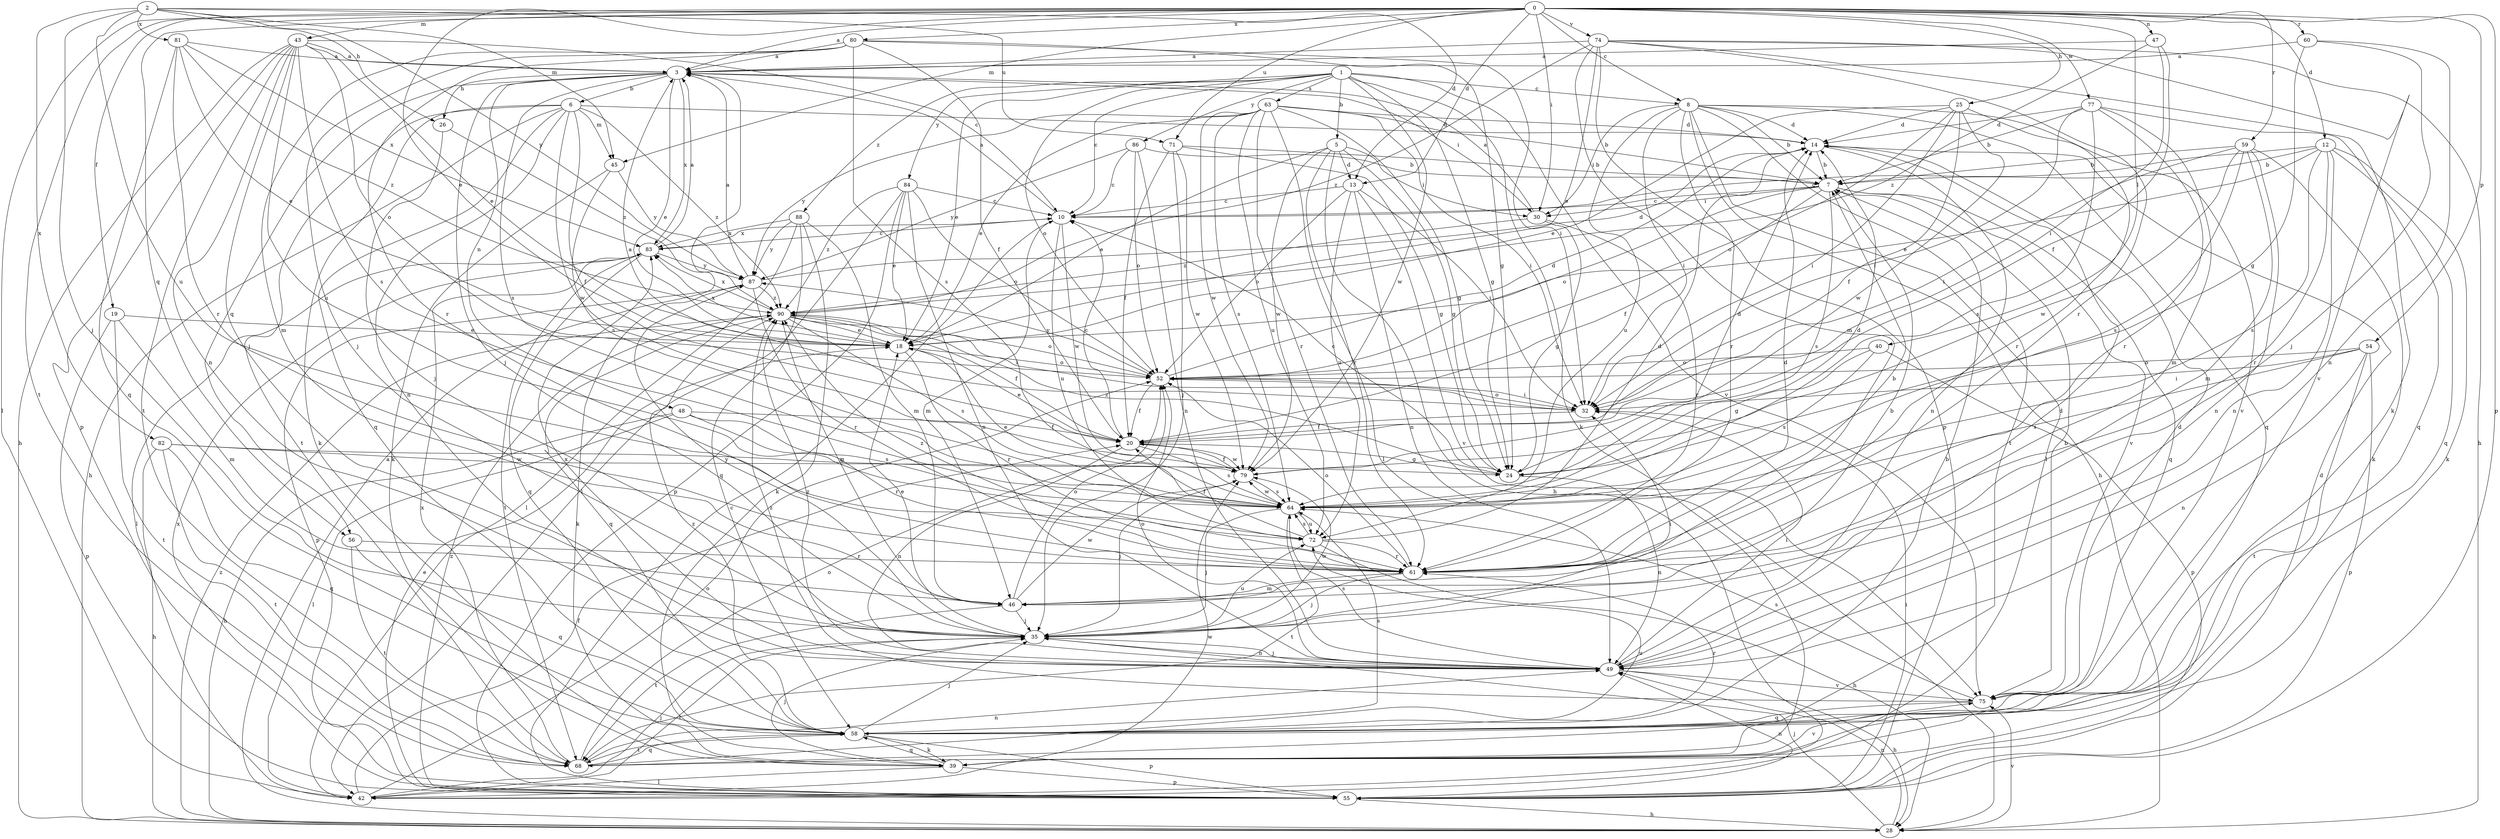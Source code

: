 strict digraph  {
0;
1;
2;
3;
5;
6;
7;
8;
10;
12;
13;
14;
18;
19;
20;
24;
25;
26;
28;
30;
32;
35;
39;
40;
42;
43;
45;
46;
47;
48;
49;
52;
54;
55;
56;
58;
59;
60;
61;
63;
64;
68;
71;
72;
74;
75;
77;
79;
80;
81;
82;
83;
84;
86;
87;
88;
90;
0 -> 3  [label=a];
0 -> 8  [label=c];
0 -> 12  [label=d];
0 -> 13  [label=d];
0 -> 18  [label=e];
0 -> 19  [label=f];
0 -> 25  [label=h];
0 -> 30  [label=i];
0 -> 40  [label=l];
0 -> 42  [label=l];
0 -> 43  [label=m];
0 -> 45  [label=m];
0 -> 47  [label=n];
0 -> 54  [label=p];
0 -> 55  [label=p];
0 -> 56  [label=q];
0 -> 59  [label=r];
0 -> 60  [label=r];
0 -> 68  [label=t];
0 -> 71  [label=u];
0 -> 74  [label=v];
0 -> 77  [label=w];
0 -> 80  [label=x];
1 -> 5  [label=b];
1 -> 8  [label=c];
1 -> 10  [label=c];
1 -> 18  [label=e];
1 -> 24  [label=g];
1 -> 39  [label=k];
1 -> 52  [label=o];
1 -> 63  [label=s];
1 -> 75  [label=v];
1 -> 79  [label=w];
1 -> 84  [label=y];
1 -> 86  [label=y];
1 -> 88  [label=z];
2 -> 13  [label=d];
2 -> 26  [label=h];
2 -> 35  [label=j];
2 -> 45  [label=m];
2 -> 71  [label=u];
2 -> 72  [label=u];
2 -> 81  [label=x];
2 -> 82  [label=x];
2 -> 87  [label=y];
3 -> 6  [label=b];
3 -> 18  [label=e];
3 -> 26  [label=h];
3 -> 30  [label=i];
3 -> 35  [label=j];
3 -> 48  [label=n];
3 -> 56  [label=q];
3 -> 64  [label=s];
3 -> 83  [label=x];
5 -> 13  [label=d];
5 -> 18  [label=e];
5 -> 24  [label=g];
5 -> 28  [label=h];
5 -> 30  [label=i];
5 -> 61  [label=r];
5 -> 79  [label=w];
6 -> 14  [label=d];
6 -> 20  [label=f];
6 -> 28  [label=h];
6 -> 39  [label=k];
6 -> 45  [label=m];
6 -> 49  [label=n];
6 -> 58  [label=q];
6 -> 68  [label=t];
6 -> 79  [label=w];
6 -> 90  [label=z];
7 -> 10  [label=c];
7 -> 20  [label=f];
7 -> 30  [label=i];
7 -> 52  [label=o];
7 -> 58  [label=q];
7 -> 64  [label=s];
7 -> 75  [label=v];
8 -> 7  [label=b];
8 -> 14  [label=d];
8 -> 28  [label=h];
8 -> 30  [label=i];
8 -> 32  [label=i];
8 -> 42  [label=l];
8 -> 58  [label=q];
8 -> 61  [label=r];
8 -> 68  [label=t];
8 -> 72  [label=u];
8 -> 75  [label=v];
10 -> 3  [label=a];
10 -> 46  [label=m];
10 -> 72  [label=u];
10 -> 79  [label=w];
10 -> 83  [label=x];
12 -> 7  [label=b];
12 -> 10  [label=c];
12 -> 18  [label=e];
12 -> 39  [label=k];
12 -> 49  [label=n];
12 -> 58  [label=q];
12 -> 61  [label=r];
12 -> 64  [label=s];
13 -> 10  [label=c];
13 -> 32  [label=i];
13 -> 49  [label=n];
13 -> 52  [label=o];
13 -> 72  [label=u];
13 -> 75  [label=v];
14 -> 7  [label=b];
14 -> 49  [label=n];
18 -> 52  [label=o];
18 -> 61  [label=r];
18 -> 83  [label=x];
19 -> 18  [label=e];
19 -> 46  [label=m];
19 -> 55  [label=p];
19 -> 68  [label=t];
20 -> 10  [label=c];
20 -> 18  [label=e];
20 -> 24  [label=g];
20 -> 49  [label=n];
20 -> 64  [label=s];
20 -> 79  [label=w];
24 -> 10  [label=c];
24 -> 14  [label=d];
24 -> 49  [label=n];
24 -> 90  [label=z];
25 -> 14  [label=d];
25 -> 18  [label=e];
25 -> 20  [label=f];
25 -> 32  [label=i];
25 -> 52  [label=o];
25 -> 61  [label=r];
25 -> 79  [label=w];
26 -> 35  [label=j];
26 -> 90  [label=z];
28 -> 3  [label=a];
28 -> 35  [label=j];
28 -> 49  [label=n];
28 -> 75  [label=v];
28 -> 90  [label=z];
30 -> 3  [label=a];
30 -> 24  [label=g];
30 -> 61  [label=r];
30 -> 90  [label=z];
32 -> 3  [label=a];
32 -> 20  [label=f];
32 -> 52  [label=o];
35 -> 7  [label=b];
35 -> 18  [label=e];
35 -> 32  [label=i];
35 -> 42  [label=l];
35 -> 49  [label=n];
35 -> 72  [label=u];
35 -> 79  [label=w];
35 -> 87  [label=y];
39 -> 35  [label=j];
39 -> 42  [label=l];
39 -> 55  [label=p];
39 -> 58  [label=q];
39 -> 75  [label=v];
40 -> 24  [label=g];
40 -> 52  [label=o];
40 -> 55  [label=p];
40 -> 64  [label=s];
42 -> 20  [label=f];
42 -> 35  [label=j];
42 -> 52  [label=o];
42 -> 79  [label=w];
43 -> 3  [label=a];
43 -> 10  [label=c];
43 -> 18  [label=e];
43 -> 28  [label=h];
43 -> 35  [label=j];
43 -> 49  [label=n];
43 -> 52  [label=o];
43 -> 55  [label=p];
43 -> 64  [label=s];
43 -> 68  [label=t];
43 -> 72  [label=u];
45 -> 39  [label=k];
45 -> 64  [label=s];
45 -> 87  [label=y];
46 -> 35  [label=j];
46 -> 52  [label=o];
46 -> 68  [label=t];
46 -> 79  [label=w];
46 -> 90  [label=z];
47 -> 3  [label=a];
47 -> 20  [label=f];
47 -> 32  [label=i];
47 -> 90  [label=z];
48 -> 20  [label=f];
48 -> 28  [label=h];
48 -> 42  [label=l];
48 -> 61  [label=r];
48 -> 64  [label=s];
49 -> 14  [label=d];
49 -> 28  [label=h];
49 -> 32  [label=i];
49 -> 35  [label=j];
49 -> 52  [label=o];
49 -> 64  [label=s];
49 -> 75  [label=v];
49 -> 83  [label=x];
49 -> 90  [label=z];
52 -> 14  [label=d];
52 -> 20  [label=f];
52 -> 32  [label=i];
52 -> 87  [label=y];
54 -> 32  [label=i];
54 -> 49  [label=n];
54 -> 52  [label=o];
54 -> 55  [label=p];
54 -> 64  [label=s];
54 -> 68  [label=t];
55 -> 10  [label=c];
55 -> 14  [label=d];
55 -> 18  [label=e];
55 -> 28  [label=h];
55 -> 32  [label=i];
55 -> 49  [label=n];
55 -> 83  [label=x];
55 -> 90  [label=z];
56 -> 58  [label=q];
56 -> 61  [label=r];
56 -> 68  [label=t];
58 -> 7  [label=b];
58 -> 35  [label=j];
58 -> 39  [label=k];
58 -> 55  [label=p];
58 -> 61  [label=r];
58 -> 64  [label=s];
58 -> 68  [label=t];
58 -> 90  [label=z];
59 -> 7  [label=b];
59 -> 32  [label=i];
59 -> 39  [label=k];
59 -> 46  [label=m];
59 -> 49  [label=n];
59 -> 64  [label=s];
59 -> 79  [label=w];
60 -> 3  [label=a];
60 -> 24  [label=g];
60 -> 35  [label=j];
60 -> 49  [label=n];
61 -> 7  [label=b];
61 -> 14  [label=d];
61 -> 35  [label=j];
61 -> 46  [label=m];
61 -> 52  [label=o];
61 -> 90  [label=z];
63 -> 7  [label=b];
63 -> 14  [label=d];
63 -> 18  [label=e];
63 -> 24  [label=g];
63 -> 32  [label=i];
63 -> 42  [label=l];
63 -> 61  [label=r];
63 -> 64  [label=s];
63 -> 72  [label=u];
63 -> 79  [label=w];
63 -> 87  [label=y];
64 -> 14  [label=d];
64 -> 18  [label=e];
64 -> 35  [label=j];
64 -> 68  [label=t];
64 -> 72  [label=u];
64 -> 79  [label=w];
68 -> 49  [label=n];
68 -> 52  [label=o];
68 -> 58  [label=q];
68 -> 72  [label=u];
68 -> 83  [label=x];
71 -> 7  [label=b];
71 -> 20  [label=f];
71 -> 24  [label=g];
71 -> 35  [label=j];
71 -> 79  [label=w];
72 -> 14  [label=d];
72 -> 20  [label=f];
72 -> 28  [label=h];
72 -> 61  [label=r];
72 -> 64  [label=s];
74 -> 3  [label=a];
74 -> 18  [label=e];
74 -> 28  [label=h];
74 -> 39  [label=k];
74 -> 46  [label=m];
74 -> 55  [label=p];
74 -> 61  [label=r];
74 -> 75  [label=v];
74 -> 90  [label=z];
75 -> 7  [label=b];
75 -> 14  [label=d];
75 -> 58  [label=q];
75 -> 64  [label=s];
75 -> 90  [label=z];
77 -> 7  [label=b];
77 -> 14  [label=d];
77 -> 32  [label=i];
77 -> 46  [label=m];
77 -> 58  [label=q];
77 -> 61  [label=r];
77 -> 64  [label=s];
79 -> 20  [label=f];
79 -> 35  [label=j];
79 -> 64  [label=s];
80 -> 3  [label=a];
80 -> 20  [label=f];
80 -> 24  [label=g];
80 -> 32  [label=i];
80 -> 35  [label=j];
80 -> 46  [label=m];
80 -> 61  [label=r];
80 -> 64  [label=s];
81 -> 3  [label=a];
81 -> 18  [label=e];
81 -> 58  [label=q];
81 -> 61  [label=r];
81 -> 83  [label=x];
81 -> 90  [label=z];
82 -> 24  [label=g];
82 -> 28  [label=h];
82 -> 58  [label=q];
82 -> 68  [label=t];
82 -> 79  [label=w];
83 -> 3  [label=a];
83 -> 10  [label=c];
83 -> 42  [label=l];
83 -> 58  [label=q];
83 -> 68  [label=t];
83 -> 87  [label=y];
84 -> 10  [label=c];
84 -> 18  [label=e];
84 -> 42  [label=l];
84 -> 49  [label=n];
84 -> 52  [label=o];
84 -> 55  [label=p];
84 -> 90  [label=z];
86 -> 7  [label=b];
86 -> 10  [label=c];
86 -> 49  [label=n];
86 -> 52  [label=o];
86 -> 87  [label=y];
87 -> 3  [label=a];
87 -> 14  [label=d];
87 -> 39  [label=k];
87 -> 55  [label=p];
87 -> 61  [label=r];
87 -> 90  [label=z];
88 -> 39  [label=k];
88 -> 42  [label=l];
88 -> 46  [label=m];
88 -> 58  [label=q];
88 -> 83  [label=x];
88 -> 87  [label=y];
90 -> 18  [label=e];
90 -> 20  [label=f];
90 -> 32  [label=i];
90 -> 52  [label=o];
90 -> 58  [label=q];
90 -> 64  [label=s];
90 -> 83  [label=x];
}
